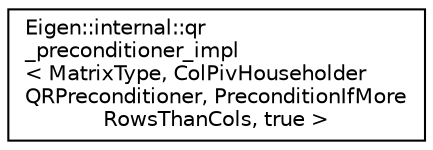 digraph "Graphical Class Hierarchy"
{
  edge [fontname="Helvetica",fontsize="10",labelfontname="Helvetica",labelfontsize="10"];
  node [fontname="Helvetica",fontsize="10",shape=record];
  rankdir="LR";
  Node1 [label="Eigen::internal::qr\l_preconditioner_impl\l\< MatrixType, ColPivHouseholder\lQRPreconditioner, PreconditionIfMore\lRowsThanCols, true \>",height=0.2,width=0.4,color="black", fillcolor="white", style="filled",URL="$class_eigen_1_1internal_1_1qr__preconditioner__impl_3_01_matrix_type_00_01_col_piv_householder_q4429b16903ed71549d5aafc43959c2c2.html"];
}
